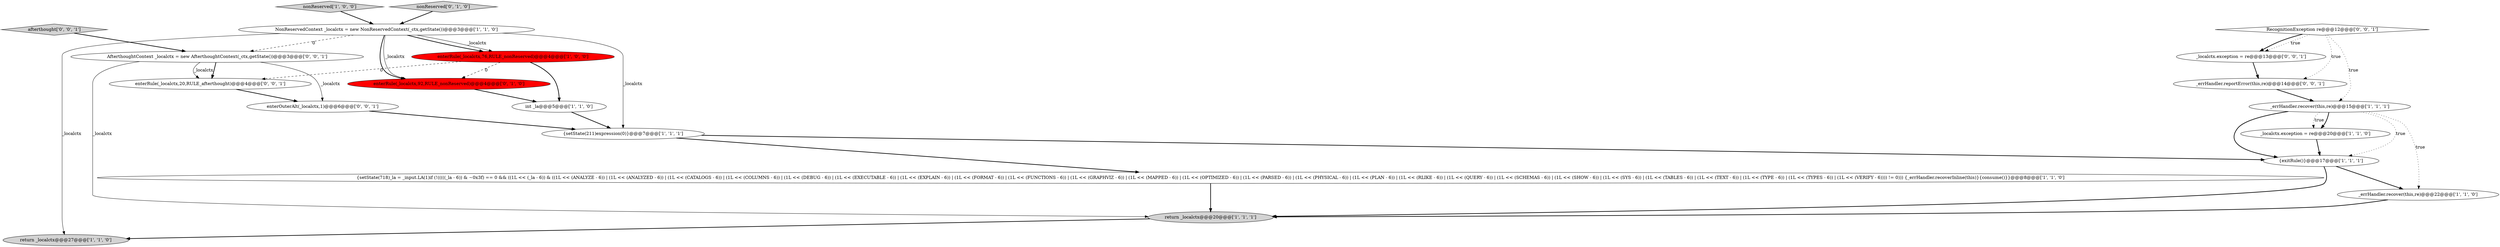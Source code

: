 digraph {
14 [style = filled, label = "_localctx.exception = re@@@13@@@['0', '0', '1']", fillcolor = white, shape = ellipse image = "AAA0AAABBB3BBB"];
4 [style = filled, label = "{exitRule()}@@@17@@@['1', '1', '1']", fillcolor = white, shape = ellipse image = "AAA0AAABBB1BBB"];
15 [style = filled, label = "enterOuterAlt(_localctx,1)@@@6@@@['0', '0', '1']", fillcolor = white, shape = ellipse image = "AAA0AAABBB3BBB"];
2 [style = filled, label = "nonReserved['1', '0', '0']", fillcolor = lightgray, shape = diamond image = "AAA0AAABBB1BBB"];
17 [style = filled, label = "enterRule(_localctx,20,RULE_afterthought)@@@4@@@['0', '0', '1']", fillcolor = white, shape = ellipse image = "AAA0AAABBB3BBB"];
13 [style = filled, label = "nonReserved['0', '1', '0']", fillcolor = lightgray, shape = diamond image = "AAA0AAABBB2BBB"];
9 [style = filled, label = "_errHandler.recover(this,re)@@@22@@@['1', '1', '0']", fillcolor = white, shape = ellipse image = "AAA0AAABBB1BBB"];
19 [style = filled, label = "_errHandler.reportError(this,re)@@@14@@@['0', '0', '1']", fillcolor = white, shape = ellipse image = "AAA0AAABBB3BBB"];
5 [style = filled, label = "return _localctx@@@20@@@['1', '1', '1']", fillcolor = lightgray, shape = ellipse image = "AAA0AAABBB1BBB"];
8 [style = filled, label = "{setState(718)_la = _input.LA(1)if (!(((((_la - 6)) & ~0x3f) == 0 && ((1L << (_la - 6)) & ((1L << (ANALYZE - 6)) | (1L << (ANALYZED - 6)) | (1L << (CATALOGS - 6)) | (1L << (COLUMNS - 6)) | (1L << (DEBUG - 6)) | (1L << (EXECUTABLE - 6)) | (1L << (EXPLAIN - 6)) | (1L << (FORMAT - 6)) | (1L << (FUNCTIONS - 6)) | (1L << (GRAPHVIZ - 6)) | (1L << (MAPPED - 6)) | (1L << (OPTIMIZED - 6)) | (1L << (PARSED - 6)) | (1L << (PHYSICAL - 6)) | (1L << (PLAN - 6)) | (1L << (RLIKE - 6)) | (1L << (QUERY - 6)) | (1L << (SCHEMAS - 6)) | (1L << (SHOW - 6)) | (1L << (SYS - 6)) | (1L << (TABLES - 6)) | (1L << (TEXT - 6)) | (1L << (TYPE - 6)) | (1L << (TYPES - 6)) | (1L << (VERIFY - 6)))) != 0))) {_errHandler.recoverInline(this)}{consume()}}@@@8@@@['1', '1', '0']", fillcolor = white, shape = ellipse image = "AAA0AAABBB1BBB"];
0 [style = filled, label = "_errHandler.recover(this,re)@@@15@@@['1', '1', '1']", fillcolor = white, shape = ellipse image = "AAA0AAABBB1BBB"];
12 [style = filled, label = "enterRule(_localctx,92,RULE_nonReserved)@@@4@@@['0', '1', '0']", fillcolor = red, shape = ellipse image = "AAA1AAABBB2BBB"];
11 [style = filled, label = "int _la@@@5@@@['1', '1', '0']", fillcolor = white, shape = ellipse image = "AAA0AAABBB1BBB"];
18 [style = filled, label = "AfterthoughtContext _localctx = new AfterthoughtContext(_ctx,getState())@@@3@@@['0', '0', '1']", fillcolor = white, shape = ellipse image = "AAA0AAABBB3BBB"];
16 [style = filled, label = "RecognitionException re@@@12@@@['0', '0', '1']", fillcolor = white, shape = diamond image = "AAA0AAABBB3BBB"];
7 [style = filled, label = "NonReservedContext _localctx = new NonReservedContext(_ctx,getState())@@@3@@@['1', '1', '0']", fillcolor = white, shape = ellipse image = "AAA0AAABBB1BBB"];
3 [style = filled, label = "enterRule(_localctx,76,RULE_nonReserved)@@@4@@@['1', '0', '0']", fillcolor = red, shape = ellipse image = "AAA1AAABBB1BBB"];
10 [style = filled, label = "return _localctx@@@27@@@['1', '1', '0']", fillcolor = lightgray, shape = ellipse image = "AAA0AAABBB1BBB"];
1 [style = filled, label = "_localctx.exception = re@@@20@@@['1', '1', '0']", fillcolor = white, shape = ellipse image = "AAA0AAABBB1BBB"];
6 [style = filled, label = "{setState(211)expression(0)}@@@7@@@['1', '1', '1']", fillcolor = white, shape = ellipse image = "AAA0AAABBB1BBB"];
20 [style = filled, label = "afterthought['0', '0', '1']", fillcolor = lightgray, shape = diamond image = "AAA0AAABBB3BBB"];
4->9 [style = bold, label=""];
5->10 [style = bold, label=""];
16->19 [style = dotted, label="true"];
1->4 [style = bold, label=""];
7->12 [style = solid, label="_localctx"];
7->6 [style = solid, label="_localctx"];
3->17 [style = dashed, label="0"];
7->18 [style = dashed, label="0"];
18->15 [style = solid, label="_localctx"];
7->12 [style = bold, label=""];
18->5 [style = solid, label="_localctx"];
11->6 [style = bold, label=""];
0->4 [style = dotted, label="true"];
12->11 [style = bold, label=""];
3->11 [style = bold, label=""];
18->17 [style = solid, label="_localctx"];
18->17 [style = bold, label=""];
14->19 [style = bold, label=""];
15->6 [style = bold, label=""];
7->3 [style = bold, label=""];
19->0 [style = bold, label=""];
20->18 [style = bold, label=""];
6->4 [style = bold, label=""];
3->12 [style = dashed, label="0"];
16->0 [style = dotted, label="true"];
8->5 [style = bold, label=""];
0->4 [style = bold, label=""];
13->7 [style = bold, label=""];
0->1 [style = bold, label=""];
6->8 [style = bold, label=""];
16->14 [style = dotted, label="true"];
17->15 [style = bold, label=""];
9->5 [style = bold, label=""];
16->14 [style = bold, label=""];
7->10 [style = solid, label="_localctx"];
2->7 [style = bold, label=""];
0->9 [style = dotted, label="true"];
4->5 [style = bold, label=""];
0->1 [style = dotted, label="true"];
7->3 [style = solid, label="_localctx"];
}

